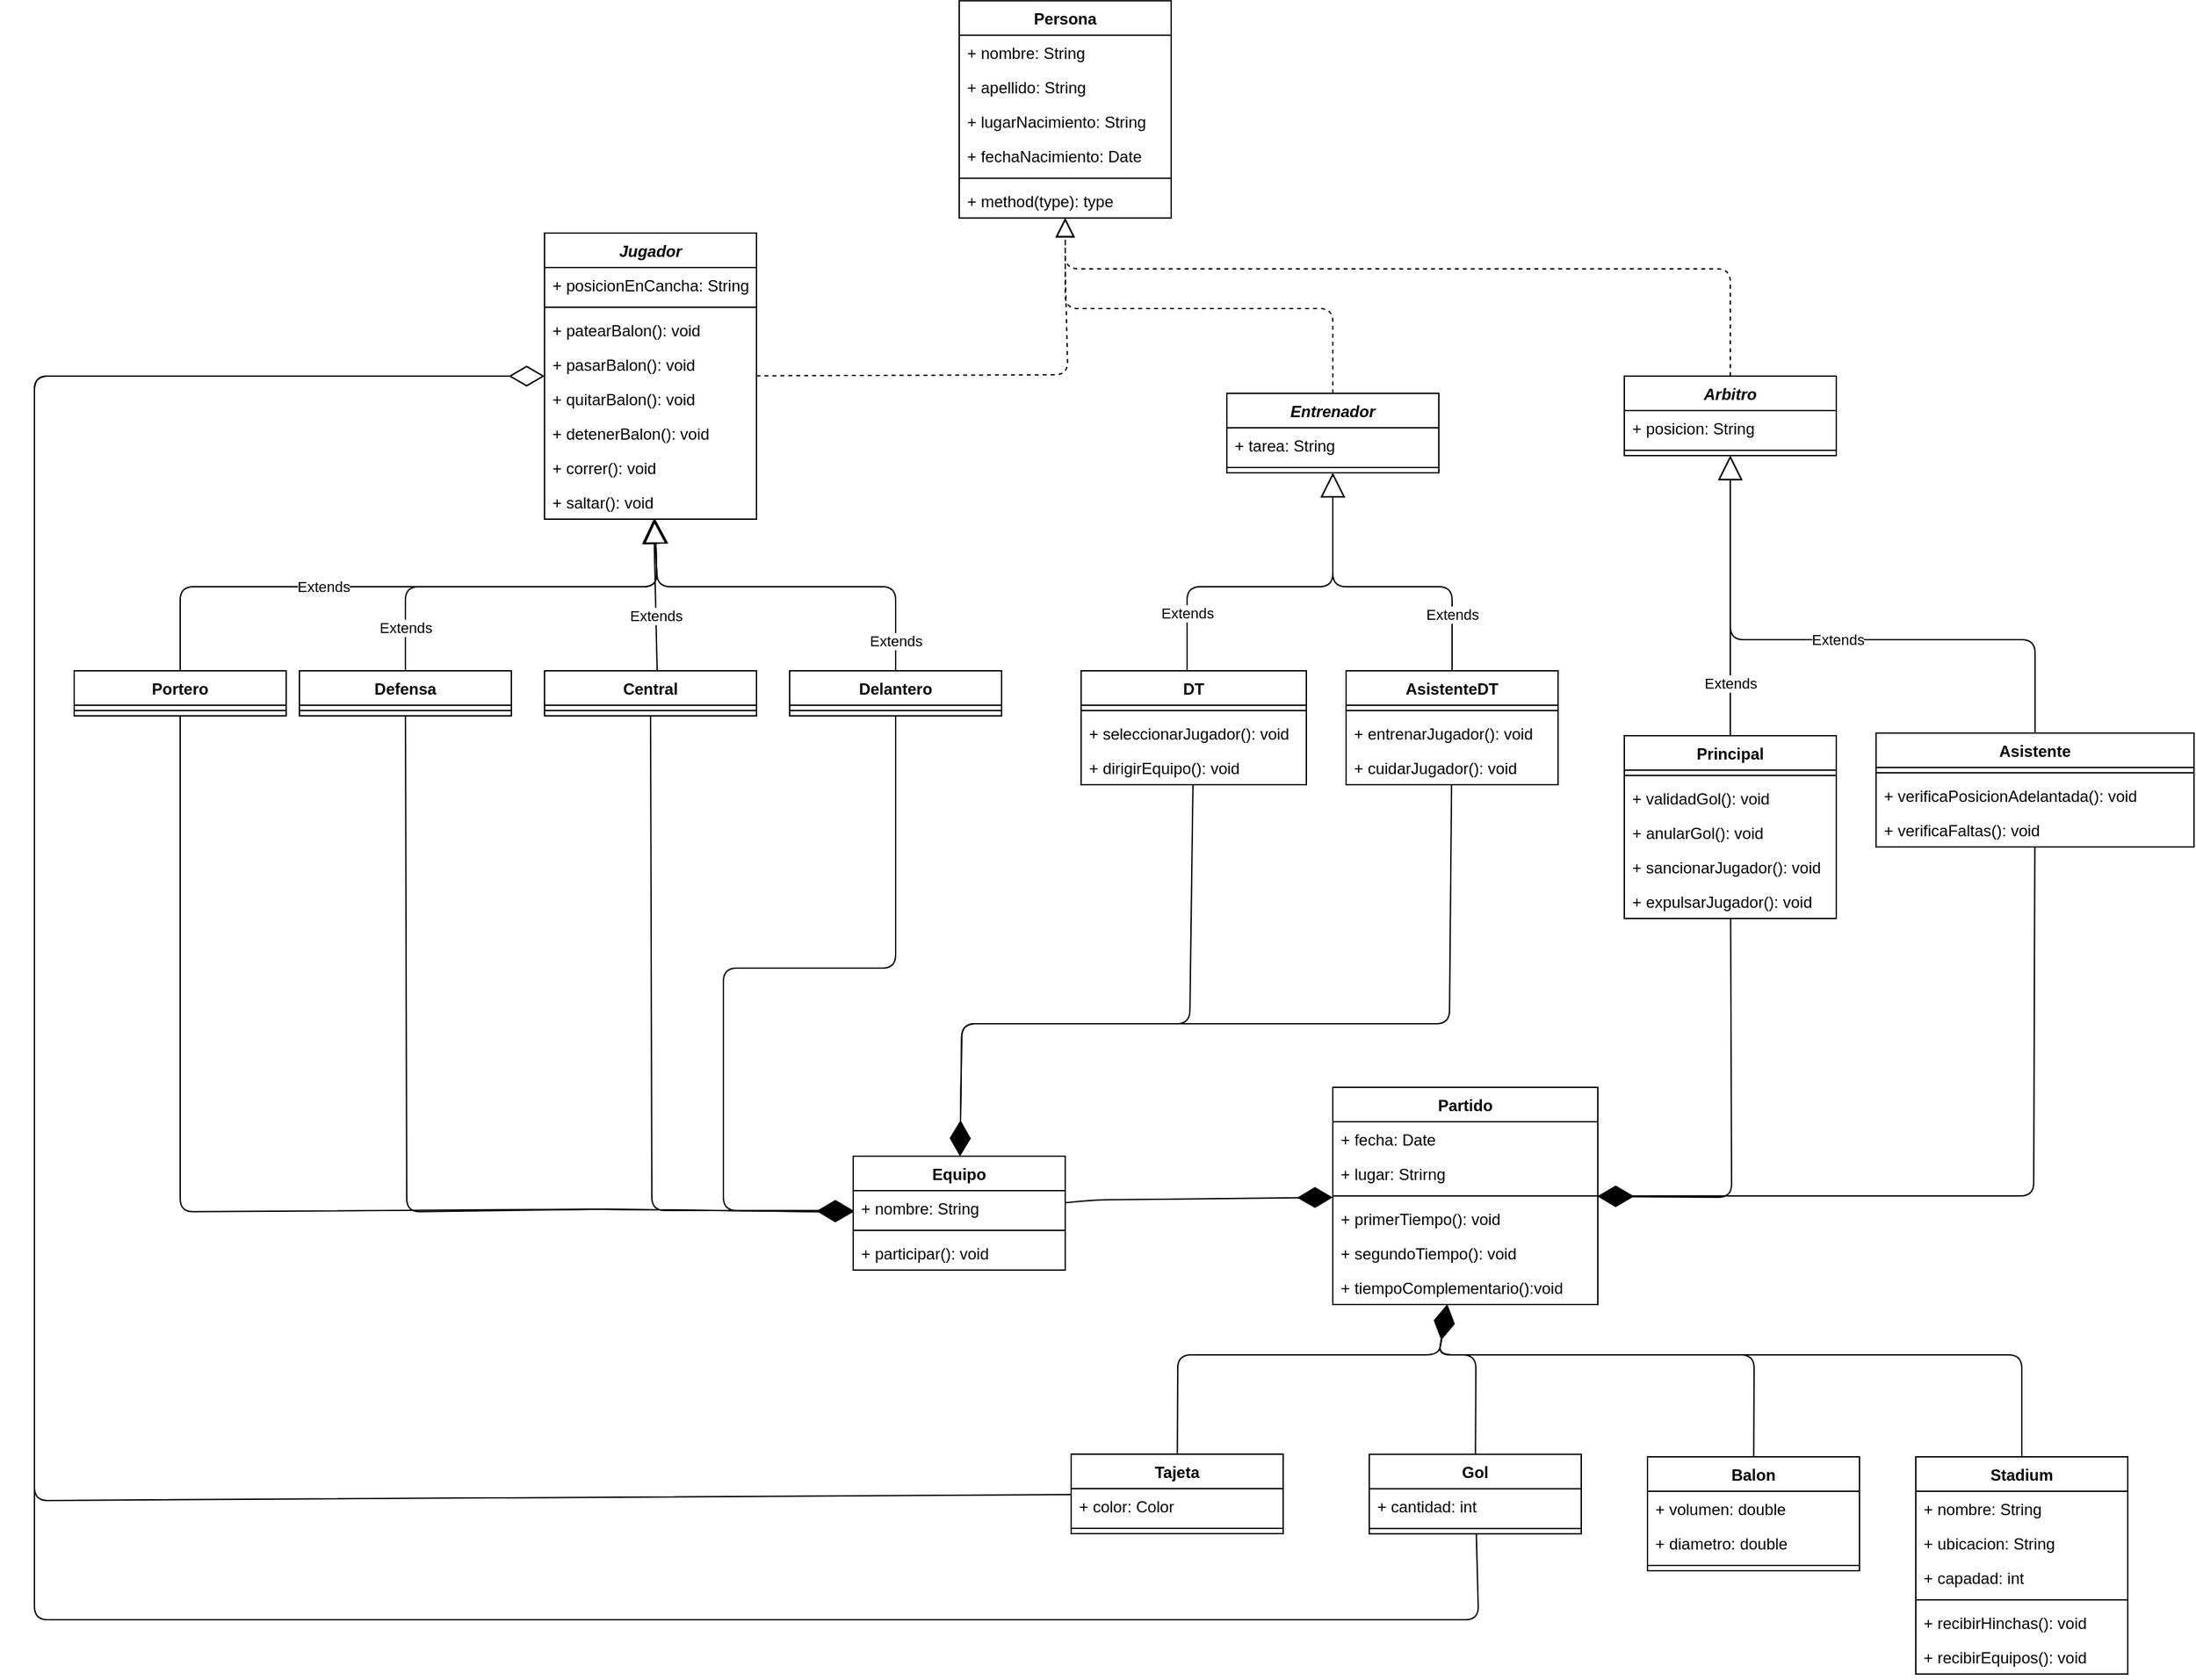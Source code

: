 <mxfile version="10.6.5" type="device"><diagram id="1Qll94irQlLaDK-yKvPf" name="Page-1"><mxGraphModel dx="1838" dy="1612" grid="1" gridSize="10" guides="1" tooltips="1" connect="1" arrows="1" fold="1" page="1" pageScale="1" pageWidth="850" pageHeight="1100" math="0" shadow="0"><root><mxCell id="0"/><mxCell id="1" parent="0"/><mxCell id="-spkVrVUFdyHDvmwKuo5-1" value="Jugador" style="swimlane;fontStyle=3;align=center;verticalAlign=top;childLayout=stackLayout;horizontal=1;startSize=26;horizontalStack=0;resizeParent=1;resizeParentMax=0;resizeLast=0;collapsible=1;marginBottom=0;" parent="1" vertex="1"><mxGeometry x="-155" y="-87" width="160" height="216" as="geometry"/></mxCell><mxCell id="-spkVrVUFdyHDvmwKuo5-2" value="+ posicionEnCancha: String" style="text;strokeColor=none;fillColor=none;align=left;verticalAlign=top;spacingLeft=4;spacingRight=4;overflow=hidden;rotatable=0;points=[[0,0.5],[1,0.5]];portConstraint=eastwest;" parent="-spkVrVUFdyHDvmwKuo5-1" vertex="1"><mxGeometry y="26" width="160" height="26" as="geometry"/></mxCell><mxCell id="-spkVrVUFdyHDvmwKuo5-3" value="" style="line;strokeWidth=1;fillColor=none;align=left;verticalAlign=middle;spacingTop=-1;spacingLeft=3;spacingRight=3;rotatable=0;labelPosition=right;points=[];portConstraint=eastwest;" parent="-spkVrVUFdyHDvmwKuo5-1" vertex="1"><mxGeometry y="52" width="160" height="8" as="geometry"/></mxCell><mxCell id="-spkVrVUFdyHDvmwKuo5-4" value="+ patearBalon(): void" style="text;strokeColor=none;fillColor=none;align=left;verticalAlign=top;spacingLeft=4;spacingRight=4;overflow=hidden;rotatable=0;points=[[0,0.5],[1,0.5]];portConstraint=eastwest;" parent="-spkVrVUFdyHDvmwKuo5-1" vertex="1"><mxGeometry y="60" width="160" height="26" as="geometry"/></mxCell><mxCell id="-spkVrVUFdyHDvmwKuo5-108" value="+ pasarBalon(): void" style="text;strokeColor=none;fillColor=none;align=left;verticalAlign=top;spacingLeft=4;spacingRight=4;overflow=hidden;rotatable=0;points=[[0,0.5],[1,0.5]];portConstraint=eastwest;" parent="-spkVrVUFdyHDvmwKuo5-1" vertex="1"><mxGeometry y="86" width="160" height="26" as="geometry"/></mxCell><mxCell id="O63NAvv4j_iIGAyc5Y3y-27" value="+ quitarBalon(): void" style="text;strokeColor=none;fillColor=none;align=left;verticalAlign=top;spacingLeft=4;spacingRight=4;overflow=hidden;rotatable=0;points=[[0,0.5],[1,0.5]];portConstraint=eastwest;" vertex="1" parent="-spkVrVUFdyHDvmwKuo5-1"><mxGeometry y="112" width="160" height="26" as="geometry"/></mxCell><mxCell id="-spkVrVUFdyHDvmwKuo5-110" value="+ detenerBalon(): void" style="text;strokeColor=none;fillColor=none;align=left;verticalAlign=top;spacingLeft=4;spacingRight=4;overflow=hidden;rotatable=0;points=[[0,0.5],[1,0.5]];portConstraint=eastwest;" parent="-spkVrVUFdyHDvmwKuo5-1" vertex="1"><mxGeometry y="138" width="160" height="26" as="geometry"/></mxCell><mxCell id="-spkVrVUFdyHDvmwKuo5-109" value="+ correr(): void" style="text;strokeColor=none;fillColor=none;align=left;verticalAlign=top;spacingLeft=4;spacingRight=4;overflow=hidden;rotatable=0;points=[[0,0.5],[1,0.5]];portConstraint=eastwest;" parent="-spkVrVUFdyHDvmwKuo5-1" vertex="1"><mxGeometry y="164" width="160" height="26" as="geometry"/></mxCell><mxCell id="O63NAvv4j_iIGAyc5Y3y-23" value="+ saltar(): void" style="text;strokeColor=none;fillColor=none;align=left;verticalAlign=top;spacingLeft=4;spacingRight=4;overflow=hidden;rotatable=0;points=[[0,0.5],[1,0.5]];portConstraint=eastwest;" vertex="1" parent="-spkVrVUFdyHDvmwKuo5-1"><mxGeometry y="190" width="160" height="26" as="geometry"/></mxCell><mxCell id="-spkVrVUFdyHDvmwKuo5-22" value="Balon" style="swimlane;fontStyle=1;align=center;verticalAlign=top;childLayout=stackLayout;horizontal=1;startSize=26;horizontalStack=0;resizeParent=1;resizeParentMax=0;resizeLast=0;collapsible=1;marginBottom=0;" parent="1" vertex="1"><mxGeometry x="677.5" y="837" width="160" height="86" as="geometry"/></mxCell><mxCell id="O63NAvv4j_iIGAyc5Y3y-28" value="+ volumen: double" style="text;strokeColor=none;fillColor=none;align=left;verticalAlign=top;spacingLeft=4;spacingRight=4;overflow=hidden;rotatable=0;points=[[0,0.5],[1,0.5]];portConstraint=eastwest;" vertex="1" parent="-spkVrVUFdyHDvmwKuo5-22"><mxGeometry y="26" width="160" height="26" as="geometry"/></mxCell><mxCell id="-spkVrVUFdyHDvmwKuo5-23" value="+ diametro: double" style="text;strokeColor=none;fillColor=none;align=left;verticalAlign=top;spacingLeft=4;spacingRight=4;overflow=hidden;rotatable=0;points=[[0,0.5],[1,0.5]];portConstraint=eastwest;" parent="-spkVrVUFdyHDvmwKuo5-22" vertex="1"><mxGeometry y="52" width="160" height="26" as="geometry"/></mxCell><mxCell id="-spkVrVUFdyHDvmwKuo5-24" value="" style="line;strokeWidth=1;fillColor=none;align=left;verticalAlign=middle;spacingTop=-1;spacingLeft=3;spacingRight=3;rotatable=0;labelPosition=right;points=[];portConstraint=eastwest;" parent="-spkVrVUFdyHDvmwKuo5-22" vertex="1"><mxGeometry y="78" width="160" height="8" as="geometry"/></mxCell><mxCell id="-spkVrVUFdyHDvmwKuo5-26" value="Stadium" style="swimlane;fontStyle=1;align=center;verticalAlign=top;childLayout=stackLayout;horizontal=1;startSize=26;horizontalStack=0;resizeParent=1;resizeParentMax=0;resizeLast=0;collapsible=1;marginBottom=0;" parent="1" vertex="1"><mxGeometry x="880" y="837" width="160" height="164" as="geometry"/></mxCell><mxCell id="-spkVrVUFdyHDvmwKuo5-27" value="+ nombre: String" style="text;strokeColor=none;fillColor=none;align=left;verticalAlign=top;spacingLeft=4;spacingRight=4;overflow=hidden;rotatable=0;points=[[0,0.5],[1,0.5]];portConstraint=eastwest;" parent="-spkVrVUFdyHDvmwKuo5-26" vertex="1"><mxGeometry y="26" width="160" height="26" as="geometry"/></mxCell><mxCell id="O63NAvv4j_iIGAyc5Y3y-16" value="+ ubicacion: String" style="text;strokeColor=none;fillColor=none;align=left;verticalAlign=top;spacingLeft=4;spacingRight=4;overflow=hidden;rotatable=0;points=[[0,0.5],[1,0.5]];portConstraint=eastwest;" vertex="1" parent="-spkVrVUFdyHDvmwKuo5-26"><mxGeometry y="52" width="160" height="26" as="geometry"/></mxCell><mxCell id="O63NAvv4j_iIGAyc5Y3y-15" value="+ capadad: int" style="text;strokeColor=none;fillColor=none;align=left;verticalAlign=top;spacingLeft=4;spacingRight=4;overflow=hidden;rotatable=0;points=[[0,0.5],[1,0.5]];portConstraint=eastwest;" vertex="1" parent="-spkVrVUFdyHDvmwKuo5-26"><mxGeometry y="78" width="160" height="26" as="geometry"/></mxCell><mxCell id="-spkVrVUFdyHDvmwKuo5-28" value="" style="line;strokeWidth=1;fillColor=none;align=left;verticalAlign=middle;spacingTop=-1;spacingLeft=3;spacingRight=3;rotatable=0;labelPosition=right;points=[];portConstraint=eastwest;" parent="-spkVrVUFdyHDvmwKuo5-26" vertex="1"><mxGeometry y="104" width="160" height="8" as="geometry"/></mxCell><mxCell id="O63NAvv4j_iIGAyc5Y3y-29" value="+ recibirHinchas(): void" style="text;strokeColor=none;fillColor=none;align=left;verticalAlign=top;spacingLeft=4;spacingRight=4;overflow=hidden;rotatable=0;points=[[0,0.5],[1,0.5]];portConstraint=eastwest;" vertex="1" parent="-spkVrVUFdyHDvmwKuo5-26"><mxGeometry y="112" width="160" height="26" as="geometry"/></mxCell><mxCell id="-spkVrVUFdyHDvmwKuo5-29" value="+ recibirEquipos(): void" style="text;strokeColor=none;fillColor=none;align=left;verticalAlign=top;spacingLeft=4;spacingRight=4;overflow=hidden;rotatable=0;points=[[0,0.5],[1,0.5]];portConstraint=eastwest;" parent="-spkVrVUFdyHDvmwKuo5-26" vertex="1"><mxGeometry y="138" width="160" height="26" as="geometry"/></mxCell><mxCell id="-spkVrVUFdyHDvmwKuo5-30" value="Equipo" style="swimlane;fontStyle=1;align=center;verticalAlign=top;childLayout=stackLayout;horizontal=1;startSize=26;horizontalStack=0;resizeParent=1;resizeParentMax=0;resizeLast=0;collapsible=1;marginBottom=0;" parent="1" vertex="1"><mxGeometry x="78" y="610" width="160" height="86" as="geometry"/></mxCell><mxCell id="-spkVrVUFdyHDvmwKuo5-31" value="+ nombre: String" style="text;strokeColor=none;fillColor=none;align=left;verticalAlign=top;spacingLeft=4;spacingRight=4;overflow=hidden;rotatable=0;points=[[0,0.5],[1,0.5]];portConstraint=eastwest;" parent="-spkVrVUFdyHDvmwKuo5-30" vertex="1"><mxGeometry y="26" width="160" height="26" as="geometry"/></mxCell><mxCell id="-spkVrVUFdyHDvmwKuo5-32" value="" style="line;strokeWidth=1;fillColor=none;align=left;verticalAlign=middle;spacingTop=-1;spacingLeft=3;spacingRight=3;rotatable=0;labelPosition=right;points=[];portConstraint=eastwest;" parent="-spkVrVUFdyHDvmwKuo5-30" vertex="1"><mxGeometry y="52" width="160" height="8" as="geometry"/></mxCell><mxCell id="-spkVrVUFdyHDvmwKuo5-33" value="+ participar(): void" style="text;strokeColor=none;fillColor=none;align=left;verticalAlign=top;spacingLeft=4;spacingRight=4;overflow=hidden;rotatable=0;points=[[0,0.5],[1,0.5]];portConstraint=eastwest;" parent="-spkVrVUFdyHDvmwKuo5-30" vertex="1"><mxGeometry y="60" width="160" height="26" as="geometry"/></mxCell><mxCell id="-spkVrVUFdyHDvmwKuo5-34" value="Persona" style="swimlane;fontStyle=1;align=center;verticalAlign=top;childLayout=stackLayout;horizontal=1;startSize=26;horizontalStack=0;resizeParent=1;resizeParentMax=0;resizeLast=0;collapsible=1;marginBottom=0;" parent="1" vertex="1"><mxGeometry x="158" y="-262.353" width="160" height="164" as="geometry"/></mxCell><mxCell id="-spkVrVUFdyHDvmwKuo5-35" value="+ nombre: String" style="text;strokeColor=none;fillColor=none;align=left;verticalAlign=top;spacingLeft=4;spacingRight=4;overflow=hidden;rotatable=0;points=[[0,0.5],[1,0.5]];portConstraint=eastwest;" parent="-spkVrVUFdyHDvmwKuo5-34" vertex="1"><mxGeometry y="26" width="160" height="26" as="geometry"/></mxCell><mxCell id="-spkVrVUFdyHDvmwKuo5-38" value="+ apellido: String&#10;" style="text;strokeColor=none;fillColor=none;align=left;verticalAlign=top;spacingLeft=4;spacingRight=4;overflow=hidden;rotatable=0;points=[[0,0.5],[1,0.5]];portConstraint=eastwest;" parent="-spkVrVUFdyHDvmwKuo5-34" vertex="1"><mxGeometry y="52" width="160" height="26" as="geometry"/></mxCell><mxCell id="-spkVrVUFdyHDvmwKuo5-39" value="+ lugarNacimiento: String" style="text;strokeColor=none;fillColor=none;align=left;verticalAlign=top;spacingLeft=4;spacingRight=4;overflow=hidden;rotatable=0;points=[[0,0.5],[1,0.5]];portConstraint=eastwest;" parent="-spkVrVUFdyHDvmwKuo5-34" vertex="1"><mxGeometry y="78" width="160" height="26" as="geometry"/></mxCell><mxCell id="-spkVrVUFdyHDvmwKuo5-40" value="+ fechaNacimiento: Date" style="text;strokeColor=none;fillColor=none;align=left;verticalAlign=top;spacingLeft=4;spacingRight=4;overflow=hidden;rotatable=0;points=[[0,0.5],[1,0.5]];portConstraint=eastwest;" parent="-spkVrVUFdyHDvmwKuo5-34" vertex="1"><mxGeometry y="104" width="160" height="26" as="geometry"/></mxCell><mxCell id="-spkVrVUFdyHDvmwKuo5-36" value="" style="line;strokeWidth=1;fillColor=none;align=left;verticalAlign=middle;spacingTop=-1;spacingLeft=3;spacingRight=3;rotatable=0;labelPosition=right;points=[];portConstraint=eastwest;" parent="-spkVrVUFdyHDvmwKuo5-34" vertex="1"><mxGeometry y="130" width="160" height="8" as="geometry"/></mxCell><mxCell id="-spkVrVUFdyHDvmwKuo5-37" value="+ method(type): type" style="text;strokeColor=none;fillColor=none;align=left;verticalAlign=top;spacingLeft=4;spacingRight=4;overflow=hidden;rotatable=0;points=[[0,0.5],[1,0.5]];portConstraint=eastwest;" parent="-spkVrVUFdyHDvmwKuo5-34" vertex="1"><mxGeometry y="138" width="160" height="26" as="geometry"/></mxCell><mxCell id="-spkVrVUFdyHDvmwKuo5-42" value="Arbitro" style="swimlane;fontStyle=3;align=center;verticalAlign=top;childLayout=stackLayout;horizontal=1;startSize=26;horizontalStack=0;resizeParent=1;resizeParentMax=0;resizeLast=0;collapsible=1;marginBottom=0;" parent="1" vertex="1"><mxGeometry x="660" y="21" width="160" height="60" as="geometry"/></mxCell><mxCell id="-spkVrVUFdyHDvmwKuo5-43" value="+ posicion: String" style="text;strokeColor=none;fillColor=none;align=left;verticalAlign=top;spacingLeft=4;spacingRight=4;overflow=hidden;rotatable=0;points=[[0,0.5],[1,0.5]];portConstraint=eastwest;" parent="-spkVrVUFdyHDvmwKuo5-42" vertex="1"><mxGeometry y="26" width="160" height="26" as="geometry"/></mxCell><mxCell id="-spkVrVUFdyHDvmwKuo5-44" value="" style="line;strokeWidth=1;fillColor=none;align=left;verticalAlign=middle;spacingTop=-1;spacingLeft=3;spacingRight=3;rotatable=0;labelPosition=right;points=[];portConstraint=eastwest;" parent="-spkVrVUFdyHDvmwKuo5-42" vertex="1"><mxGeometry y="52" width="160" height="8" as="geometry"/></mxCell><mxCell id="-spkVrVUFdyHDvmwKuo5-47" value="Entrenador" style="swimlane;fontStyle=3;align=center;verticalAlign=top;childLayout=stackLayout;horizontal=1;startSize=26;horizontalStack=0;resizeParent=1;resizeParentMax=0;resizeLast=0;collapsible=1;marginBottom=0;" parent="1" vertex="1"><mxGeometry x="360" y="34" width="160" height="60" as="geometry"/></mxCell><mxCell id="-spkVrVUFdyHDvmwKuo5-48" value="+ tarea: String" style="text;strokeColor=none;fillColor=none;align=left;verticalAlign=top;spacingLeft=4;spacingRight=4;overflow=hidden;rotatable=0;points=[[0,0.5],[1,0.5]];portConstraint=eastwest;" parent="-spkVrVUFdyHDvmwKuo5-47" vertex="1"><mxGeometry y="26" width="160" height="26" as="geometry"/></mxCell><mxCell id="-spkVrVUFdyHDvmwKuo5-49" value="" style="line;strokeWidth=1;fillColor=none;align=left;verticalAlign=middle;spacingTop=-1;spacingLeft=3;spacingRight=3;rotatable=0;labelPosition=right;points=[];portConstraint=eastwest;" parent="-spkVrVUFdyHDvmwKuo5-47" vertex="1"><mxGeometry y="52" width="160" height="8" as="geometry"/></mxCell><mxCell id="-spkVrVUFdyHDvmwKuo5-55" value="Gol" style="swimlane;fontStyle=1;align=center;verticalAlign=top;childLayout=stackLayout;horizontal=1;startSize=26;horizontalStack=0;resizeParent=1;resizeParentMax=0;resizeLast=0;collapsible=1;marginBottom=0;" parent="1" vertex="1"><mxGeometry x="467.5" y="835.167" width="160" height="60" as="geometry"/></mxCell><mxCell id="-spkVrVUFdyHDvmwKuo5-56" value="+ cantidad: int" style="text;strokeColor=none;fillColor=none;align=left;verticalAlign=top;spacingLeft=4;spacingRight=4;overflow=hidden;rotatable=0;points=[[0,0.5],[1,0.5]];portConstraint=eastwest;" parent="-spkVrVUFdyHDvmwKuo5-55" vertex="1"><mxGeometry y="26" width="160" height="26" as="geometry"/></mxCell><mxCell id="-spkVrVUFdyHDvmwKuo5-57" value="" style="line;strokeWidth=1;fillColor=none;align=left;verticalAlign=middle;spacingTop=-1;spacingLeft=3;spacingRight=3;rotatable=0;labelPosition=right;points=[];portConstraint=eastwest;" parent="-spkVrVUFdyHDvmwKuo5-55" vertex="1"><mxGeometry y="52" width="160" height="8" as="geometry"/></mxCell><mxCell id="-spkVrVUFdyHDvmwKuo5-59" value="Tajeta" style="swimlane;fontStyle=1;align=center;verticalAlign=top;childLayout=stackLayout;horizontal=1;startSize=26;horizontalStack=0;resizeParent=1;resizeParentMax=0;resizeLast=0;collapsible=1;marginBottom=0;" parent="1" vertex="1"><mxGeometry x="242.5" y="835" width="160" height="60" as="geometry"/></mxCell><mxCell id="-spkVrVUFdyHDvmwKuo5-60" value="+ color: Color" style="text;strokeColor=none;fillColor=none;align=left;verticalAlign=top;spacingLeft=4;spacingRight=4;overflow=hidden;rotatable=0;points=[[0,0.5],[1,0.5]];portConstraint=eastwest;" parent="-spkVrVUFdyHDvmwKuo5-59" vertex="1"><mxGeometry y="26" width="160" height="26" as="geometry"/></mxCell><mxCell id="-spkVrVUFdyHDvmwKuo5-61" value="" style="line;strokeWidth=1;fillColor=none;align=left;verticalAlign=middle;spacingTop=-1;spacingLeft=3;spacingRight=3;rotatable=0;labelPosition=right;points=[];portConstraint=eastwest;" parent="-spkVrVUFdyHDvmwKuo5-59" vertex="1"><mxGeometry y="52" width="160" height="8" as="geometry"/></mxCell><mxCell id="-spkVrVUFdyHDvmwKuo5-63" value="" style="endArrow=block;dashed=1;endFill=0;endSize=12;html=1;" parent="1" source="-spkVrVUFdyHDvmwKuo5-1" target="-spkVrVUFdyHDvmwKuo5-34" edge="1"><mxGeometry width="160" relative="1" as="geometry"><mxPoint x="160" y="-30" as="sourcePoint"/><mxPoint x="320" y="-30" as="targetPoint"/><Array as="points"><mxPoint x="240" y="20"/><mxPoint x="238" y="-60"/></Array></mxGeometry></mxCell><mxCell id="-spkVrVUFdyHDvmwKuo5-77" value="" style="endArrow=block;dashed=1;endFill=0;endSize=12;html=1;" parent="1" source="-spkVrVUFdyHDvmwKuo5-42" target="-spkVrVUFdyHDvmwKuo5-34" edge="1"><mxGeometry width="160" relative="1" as="geometry"><mxPoint x="580" y="250" as="sourcePoint"/><mxPoint x="740" y="250" as="targetPoint"/><Array as="points"><mxPoint x="740" y="-60"/><mxPoint x="680" y="-60"/><mxPoint x="238" y="-60"/></Array></mxGeometry></mxCell><mxCell id="-spkVrVUFdyHDvmwKuo5-78" value="Principal" style="swimlane;fontStyle=1;align=center;verticalAlign=top;childLayout=stackLayout;horizontal=1;startSize=26;horizontalStack=0;resizeParent=1;resizeParentMax=0;resizeLast=0;collapsible=1;marginBottom=0;" parent="1" vertex="1"><mxGeometry x="660" y="292.5" width="160" height="138" as="geometry"/></mxCell><mxCell id="-spkVrVUFdyHDvmwKuo5-80" value="" style="line;strokeWidth=1;fillColor=none;align=left;verticalAlign=middle;spacingTop=-1;spacingLeft=3;spacingRight=3;rotatable=0;labelPosition=right;points=[];portConstraint=eastwest;" parent="-spkVrVUFdyHDvmwKuo5-78" vertex="1"><mxGeometry y="26" width="160" height="8" as="geometry"/></mxCell><mxCell id="-spkVrVUFdyHDvmwKuo5-81" value="+ validadGol(): void" style="text;strokeColor=none;fillColor=none;align=left;verticalAlign=top;spacingLeft=4;spacingRight=4;overflow=hidden;rotatable=0;points=[[0,0.5],[1,0.5]];portConstraint=eastwest;" parent="-spkVrVUFdyHDvmwKuo5-78" vertex="1"><mxGeometry y="34" width="160" height="26" as="geometry"/></mxCell><mxCell id="O63NAvv4j_iIGAyc5Y3y-30" value="+ anularGol(): void" style="text;strokeColor=none;fillColor=none;align=left;verticalAlign=top;spacingLeft=4;spacingRight=4;overflow=hidden;rotatable=0;points=[[0,0.5],[1,0.5]];portConstraint=eastwest;" vertex="1" parent="-spkVrVUFdyHDvmwKuo5-78"><mxGeometry y="60" width="160" height="26" as="geometry"/></mxCell><mxCell id="O63NAvv4j_iIGAyc5Y3y-32" value="+ sancionarJugador(): void" style="text;strokeColor=none;fillColor=none;align=left;verticalAlign=top;spacingLeft=4;spacingRight=4;overflow=hidden;rotatable=0;points=[[0,0.5],[1,0.5]];portConstraint=eastwest;" vertex="1" parent="-spkVrVUFdyHDvmwKuo5-78"><mxGeometry y="86" width="160" height="26" as="geometry"/></mxCell><mxCell id="O63NAvv4j_iIGAyc5Y3y-31" value="+ expulsarJugador(): void" style="text;strokeColor=none;fillColor=none;align=left;verticalAlign=top;spacingLeft=4;spacingRight=4;overflow=hidden;rotatable=0;points=[[0,0.5],[1,0.5]];portConstraint=eastwest;" vertex="1" parent="-spkVrVUFdyHDvmwKuo5-78"><mxGeometry y="112" width="160" height="26" as="geometry"/></mxCell><mxCell id="-spkVrVUFdyHDvmwKuo5-82" value="Asistente" style="swimlane;fontStyle=1;align=center;verticalAlign=top;childLayout=stackLayout;horizontal=1;startSize=26;horizontalStack=0;resizeParent=1;resizeParentMax=0;resizeLast=0;collapsible=1;marginBottom=0;" parent="1" vertex="1"><mxGeometry x="850" y="290.5" width="240" height="86" as="geometry"/></mxCell><mxCell id="-spkVrVUFdyHDvmwKuo5-84" value="" style="line;strokeWidth=1;fillColor=none;align=left;verticalAlign=middle;spacingTop=-1;spacingLeft=3;spacingRight=3;rotatable=0;labelPosition=right;points=[];portConstraint=eastwest;" parent="-spkVrVUFdyHDvmwKuo5-82" vertex="1"><mxGeometry y="26" width="240" height="8" as="geometry"/></mxCell><mxCell id="-spkVrVUFdyHDvmwKuo5-85" value="+ verificaPosicionAdelantada(): void" style="text;strokeColor=none;fillColor=none;align=left;verticalAlign=top;spacingLeft=4;spacingRight=4;overflow=hidden;rotatable=0;points=[[0,0.5],[1,0.5]];portConstraint=eastwest;" parent="-spkVrVUFdyHDvmwKuo5-82" vertex="1"><mxGeometry y="34" width="240" height="26" as="geometry"/></mxCell><mxCell id="O63NAvv4j_iIGAyc5Y3y-33" value="+ verificaFaltas(): void" style="text;strokeColor=none;fillColor=none;align=left;verticalAlign=top;spacingLeft=4;spacingRight=4;overflow=hidden;rotatable=0;points=[[0,0.5],[1,0.5]];portConstraint=eastwest;" vertex="1" parent="-spkVrVUFdyHDvmwKuo5-82"><mxGeometry y="60" width="240" height="26" as="geometry"/></mxCell><mxCell id="-spkVrVUFdyHDvmwKuo5-86" value="Extends" style="endArrow=block;endSize=16;endFill=0;html=1;" parent="1" source="-spkVrVUFdyHDvmwKuo5-78" target="-spkVrVUFdyHDvmwKuo5-42" edge="1"><mxGeometry x="-0.614" width="160" relative="1" as="geometry"><mxPoint x="630" y="254" as="sourcePoint"/><mxPoint x="790" y="254" as="targetPoint"/><mxPoint y="1" as="offset"/></mxGeometry></mxCell><mxCell id="-spkVrVUFdyHDvmwKuo5-87" value="Extends" style="endArrow=block;endSize=16;endFill=0;html=1;" parent="1" source="-spkVrVUFdyHDvmwKuo5-82" target="-spkVrVUFdyHDvmwKuo5-42" edge="1"><mxGeometry width="160" relative="1" as="geometry"><mxPoint x="620" y="254" as="sourcePoint"/><mxPoint x="780" y="254" as="targetPoint"/><Array as="points"><mxPoint x="970" y="220"/><mxPoint x="740" y="220"/></Array></mxGeometry></mxCell><mxCell id="-spkVrVUFdyHDvmwKuo5-88" value="" style="endArrow=block;dashed=1;endFill=0;endSize=12;html=1;" parent="1" source="-spkVrVUFdyHDvmwKuo5-47" target="-spkVrVUFdyHDvmwKuo5-34" edge="1"><mxGeometry width="160" relative="1" as="geometry"><mxPoint x="330" y="260" as="sourcePoint"/><mxPoint x="490" y="260" as="targetPoint"/><Array as="points"><mxPoint x="440" y="-30"/><mxPoint x="238" y="-30"/></Array></mxGeometry></mxCell><mxCell id="-spkVrVUFdyHDvmwKuo5-89" value="DT" style="swimlane;fontStyle=1;align=center;verticalAlign=top;childLayout=stackLayout;horizontal=1;startSize=26;horizontalStack=0;resizeParent=1;resizeParentMax=0;resizeLast=0;collapsible=1;marginBottom=0;" parent="1" vertex="1"><mxGeometry x="250" y="243.5" width="170" height="86" as="geometry"/></mxCell><mxCell id="-spkVrVUFdyHDvmwKuo5-91" value="" style="line;strokeWidth=1;fillColor=none;align=left;verticalAlign=middle;spacingTop=-1;spacingLeft=3;spacingRight=3;rotatable=0;labelPosition=right;points=[];portConstraint=eastwest;" parent="-spkVrVUFdyHDvmwKuo5-89" vertex="1"><mxGeometry y="26" width="170" height="8" as="geometry"/></mxCell><mxCell id="O63NAvv4j_iIGAyc5Y3y-34" value="+ seleccionarJugador(): void" style="text;strokeColor=none;fillColor=none;align=left;verticalAlign=top;spacingLeft=4;spacingRight=4;overflow=hidden;rotatable=0;points=[[0,0.5],[1,0.5]];portConstraint=eastwest;" vertex="1" parent="-spkVrVUFdyHDvmwKuo5-89"><mxGeometry y="34" width="170" height="26" as="geometry"/></mxCell><mxCell id="-spkVrVUFdyHDvmwKuo5-92" value="+ dirigirEquipo(): void" style="text;strokeColor=none;fillColor=none;align=left;verticalAlign=top;spacingLeft=4;spacingRight=4;overflow=hidden;rotatable=0;points=[[0,0.5],[1,0.5]];portConstraint=eastwest;" parent="-spkVrVUFdyHDvmwKuo5-89" vertex="1"><mxGeometry y="60" width="170" height="26" as="geometry"/></mxCell><mxCell id="-spkVrVUFdyHDvmwKuo5-93" value="AsistenteDT" style="swimlane;fontStyle=1;align=center;verticalAlign=top;childLayout=stackLayout;horizontal=1;startSize=26;horizontalStack=0;resizeParent=1;resizeParentMax=0;resizeLast=0;collapsible=1;marginBottom=0;" parent="1" vertex="1"><mxGeometry x="450" y="243.5" width="160" height="86" as="geometry"/></mxCell><mxCell id="-spkVrVUFdyHDvmwKuo5-95" value="" style="line;strokeWidth=1;fillColor=none;align=left;verticalAlign=middle;spacingTop=-1;spacingLeft=3;spacingRight=3;rotatable=0;labelPosition=right;points=[];portConstraint=eastwest;" parent="-spkVrVUFdyHDvmwKuo5-93" vertex="1"><mxGeometry y="26" width="160" height="8" as="geometry"/></mxCell><mxCell id="O63NAvv4j_iIGAyc5Y3y-35" value="+ entrenarJugador(): void" style="text;strokeColor=none;fillColor=none;align=left;verticalAlign=top;spacingLeft=4;spacingRight=4;overflow=hidden;rotatable=0;points=[[0,0.5],[1,0.5]];portConstraint=eastwest;" vertex="1" parent="-spkVrVUFdyHDvmwKuo5-93"><mxGeometry y="34" width="160" height="26" as="geometry"/></mxCell><mxCell id="-spkVrVUFdyHDvmwKuo5-96" value="+ cuidarJugador(): void" style="text;strokeColor=none;fillColor=none;align=left;verticalAlign=top;spacingLeft=4;spacingRight=4;overflow=hidden;rotatable=0;points=[[0,0.5],[1,0.5]];portConstraint=eastwest;" parent="-spkVrVUFdyHDvmwKuo5-93" vertex="1"><mxGeometry y="60" width="160" height="26" as="geometry"/></mxCell><mxCell id="-spkVrVUFdyHDvmwKuo5-97" value="Extends" style="endArrow=block;endSize=16;endFill=0;html=1;" parent="1" target="-spkVrVUFdyHDvmwKuo5-47" edge="1"><mxGeometry x="-0.661" width="160" relative="1" as="geometry"><mxPoint x="330" y="244" as="sourcePoint"/><mxPoint x="510" y="220" as="targetPoint"/><Array as="points"><mxPoint x="330" y="180"/><mxPoint x="440" y="180"/></Array><mxPoint as="offset"/></mxGeometry></mxCell><mxCell id="-spkVrVUFdyHDvmwKuo5-98" value="Extends" style="endArrow=block;endSize=16;endFill=0;html=1;" parent="1" target="-spkVrVUFdyHDvmwKuo5-47" edge="1"><mxGeometry x="-0.637" width="160" relative="1" as="geometry"><mxPoint x="530" y="243.5" as="sourcePoint"/><mxPoint x="440" y="174.5" as="targetPoint"/><Array as="points"><mxPoint x="530" y="180"/><mxPoint x="440" y="180"/></Array><mxPoint y="1" as="offset"/></mxGeometry></mxCell><mxCell id="-spkVrVUFdyHDvmwKuo5-101" value="" style="endArrow=diamondThin;endFill=1;endSize=24;html=1;" parent="1" source="-spkVrVUFdyHDvmwKuo5-5" target="-spkVrVUFdyHDvmwKuo5-30" edge="1"><mxGeometry width="160" relative="1" as="geometry"><mxPoint x="-210" y="520" as="sourcePoint"/><mxPoint x="-50" y="520" as="targetPoint"/><Array as="points"><mxPoint x="-430" y="652"/><mxPoint x="-120" y="650"/></Array></mxGeometry></mxCell><mxCell id="-spkVrVUFdyHDvmwKuo5-102" value="" style="endArrow=diamondThin;endFill=1;endSize=24;html=1;" parent="1" source="-spkVrVUFdyHDvmwKuo5-10" target="-spkVrVUFdyHDvmwKuo5-30" edge="1"><mxGeometry width="160" relative="1" as="geometry"><mxPoint x="-230" y="590" as="sourcePoint"/><mxPoint x="-70" y="590" as="targetPoint"/><Array as="points"><mxPoint x="-259" y="652"/><mxPoint x="-110" y="650"/></Array></mxGeometry></mxCell><mxCell id="-spkVrVUFdyHDvmwKuo5-103" value="" style="endArrow=diamondThin;endFill=1;endSize=24;html=1;" parent="1" source="-spkVrVUFdyHDvmwKuo5-14" edge="1"><mxGeometry width="160" relative="1" as="geometry"><mxPoint x="-74.883" y="327.5" as="sourcePoint"/><mxPoint x="78" y="651" as="targetPoint"/><Array as="points"><mxPoint x="-74" y="651"/><mxPoint y="651"/></Array></mxGeometry></mxCell><mxCell id="-spkVrVUFdyHDvmwKuo5-105" value="" style="endArrow=diamondThin;endFill=1;endSize=24;html=1;" parent="1" source="-spkVrVUFdyHDvmwKuo5-89" target="-spkVrVUFdyHDvmwKuo5-30" edge="1"><mxGeometry width="160" relative="1" as="geometry"><mxPoint x="-140" y="670" as="sourcePoint"/><mxPoint x="20" y="670" as="targetPoint"/><Array as="points"><mxPoint x="332" y="510"/><mxPoint x="160" y="510"/></Array></mxGeometry></mxCell><mxCell id="-spkVrVUFdyHDvmwKuo5-106" value="" style="endArrow=diamondThin;endFill=1;endSize=24;html=1;" parent="1" source="-spkVrVUFdyHDvmwKuo5-93" target="-spkVrVUFdyHDvmwKuo5-30" edge="1"><mxGeometry width="160" relative="1" as="geometry"><mxPoint x="-150" y="660" as="sourcePoint"/><mxPoint x="10" y="660" as="targetPoint"/><Array as="points"><mxPoint x="528" y="510"/><mxPoint x="160" y="510"/></Array></mxGeometry></mxCell><mxCell id="-spkVrVUFdyHDvmwKuo5-107" value="" style="endArrow=diamondThin;endFill=1;endSize=24;html=1;" parent="1" source="-spkVrVUFdyHDvmwKuo5-18" edge="1"><mxGeometry width="160" relative="1" as="geometry"><mxPoint x="110" y="327.5" as="sourcePoint"/><mxPoint x="78" y="651" as="targetPoint"/><Array as="points"><mxPoint x="110" y="468"/><mxPoint x="-20" y="468"/><mxPoint x="-20" y="651"/></Array></mxGeometry></mxCell><mxCell id="-spkVrVUFdyHDvmwKuo5-5" value="Portero" style="swimlane;fontStyle=1;align=center;verticalAlign=top;childLayout=stackLayout;horizontal=1;startSize=26;horizontalStack=0;resizeParent=1;resizeParentMax=0;resizeLast=0;collapsible=1;marginBottom=0;flipH=0;" parent="1" vertex="1"><mxGeometry x="-510" y="243.5" width="160" height="34" as="geometry"/></mxCell><mxCell id="-spkVrVUFdyHDvmwKuo5-7" value="" style="line;strokeWidth=1;fillColor=none;align=left;verticalAlign=middle;spacingTop=-1;spacingLeft=3;spacingRight=3;rotatable=0;labelPosition=right;points=[];portConstraint=eastwest;" parent="-spkVrVUFdyHDvmwKuo5-5" vertex="1"><mxGeometry y="26" width="160" height="8" as="geometry"/></mxCell><mxCell id="-spkVrVUFdyHDvmwKuo5-14" value="Central" style="swimlane;fontStyle=1;align=center;verticalAlign=top;childLayout=stackLayout;horizontal=1;startSize=26;horizontalStack=0;resizeParent=1;resizeParentMax=0;resizeLast=0;collapsible=1;marginBottom=0;flipH=0;" parent="1" vertex="1"><mxGeometry x="-155" y="243.5" width="160" height="34" as="geometry"/></mxCell><mxCell id="-spkVrVUFdyHDvmwKuo5-16" value="" style="line;strokeWidth=1;fillColor=none;align=left;verticalAlign=middle;spacingTop=-1;spacingLeft=3;spacingRight=3;rotatable=0;labelPosition=right;points=[];portConstraint=eastwest;" parent="-spkVrVUFdyHDvmwKuo5-14" vertex="1"><mxGeometry y="26" width="160" height="8" as="geometry"/></mxCell><mxCell id="-spkVrVUFdyHDvmwKuo5-18" value="Delantero" style="swimlane;fontStyle=1;align=center;verticalAlign=top;childLayout=stackLayout;horizontal=1;startSize=26;horizontalStack=0;resizeParent=1;resizeParentMax=0;resizeLast=0;collapsible=1;marginBottom=0;flipH=0;" parent="1" vertex="1"><mxGeometry x="30" y="243.5" width="160" height="34" as="geometry"/></mxCell><mxCell id="-spkVrVUFdyHDvmwKuo5-20" value="" style="line;strokeWidth=1;fillColor=none;align=left;verticalAlign=middle;spacingTop=-1;spacingLeft=3;spacingRight=3;rotatable=0;labelPosition=right;points=[];portConstraint=eastwest;" parent="-spkVrVUFdyHDvmwKuo5-18" vertex="1"><mxGeometry y="26" width="160" height="8" as="geometry"/></mxCell><mxCell id="-spkVrVUFdyHDvmwKuo5-10" value="Defensa&#10;" style="swimlane;fontStyle=1;align=center;verticalAlign=top;childLayout=stackLayout;horizontal=1;startSize=26;horizontalStack=0;resizeParent=1;resizeParentMax=0;resizeLast=0;collapsible=1;marginBottom=0;flipH=0;" parent="1" vertex="1"><mxGeometry x="-340" y="243.5" width="160" height="34" as="geometry"/></mxCell><mxCell id="-spkVrVUFdyHDvmwKuo5-12" value="" style="line;strokeWidth=1;fillColor=none;align=left;verticalAlign=middle;spacingTop=-1;spacingLeft=3;spacingRight=3;rotatable=0;labelPosition=right;points=[];portConstraint=eastwest;" parent="-spkVrVUFdyHDvmwKuo5-10" vertex="1"><mxGeometry y="26" width="160" height="8" as="geometry"/></mxCell><mxCell id="O63NAvv4j_iIGAyc5Y3y-5" value="Extends" style="endArrow=block;endSize=16;endFill=0;html=1;" edge="1" parent="1" target="-spkVrVUFdyHDvmwKuo5-1"><mxGeometry x="-0.28" width="160" relative="1" as="geometry"><mxPoint x="-70" y="243" as="sourcePoint"/><mxPoint x="-69.673" y="123.5" as="targetPoint"/><mxPoint as="offset"/></mxGeometry></mxCell><mxCell id="O63NAvv4j_iIGAyc5Y3y-6" value="Partido" style="swimlane;fontStyle=1;align=center;verticalAlign=top;childLayout=stackLayout;horizontal=1;startSize=26;horizontalStack=0;resizeParent=1;resizeParentMax=0;resizeLast=0;collapsible=1;marginBottom=0;" vertex="1" parent="1"><mxGeometry x="440" y="558" width="200" height="164" as="geometry"/></mxCell><mxCell id="O63NAvv4j_iIGAyc5Y3y-24" value="+ fecha: Date" style="text;strokeColor=none;fillColor=none;align=left;verticalAlign=top;spacingLeft=4;spacingRight=4;overflow=hidden;rotatable=0;points=[[0,0.5],[1,0.5]];portConstraint=eastwest;" vertex="1" parent="O63NAvv4j_iIGAyc5Y3y-6"><mxGeometry y="26" width="200" height="26" as="geometry"/></mxCell><mxCell id="O63NAvv4j_iIGAyc5Y3y-7" value="+ lugar: Strirng" style="text;strokeColor=none;fillColor=none;align=left;verticalAlign=top;spacingLeft=4;spacingRight=4;overflow=hidden;rotatable=0;points=[[0,0.5],[1,0.5]];portConstraint=eastwest;" vertex="1" parent="O63NAvv4j_iIGAyc5Y3y-6"><mxGeometry y="52" width="200" height="26" as="geometry"/></mxCell><mxCell id="O63NAvv4j_iIGAyc5Y3y-8" value="" style="line;strokeWidth=1;fillColor=none;align=left;verticalAlign=middle;spacingTop=-1;spacingLeft=3;spacingRight=3;rotatable=0;labelPosition=right;points=[];portConstraint=eastwest;" vertex="1" parent="O63NAvv4j_iIGAyc5Y3y-6"><mxGeometry y="78" width="200" height="8" as="geometry"/></mxCell><mxCell id="O63NAvv4j_iIGAyc5Y3y-9" value="+ primerTiempo(): void" style="text;strokeColor=none;fillColor=none;align=left;verticalAlign=top;spacingLeft=4;spacingRight=4;overflow=hidden;rotatable=0;points=[[0,0.5],[1,0.5]];portConstraint=eastwest;" vertex="1" parent="O63NAvv4j_iIGAyc5Y3y-6"><mxGeometry y="86" width="200" height="26" as="geometry"/></mxCell><mxCell id="O63NAvv4j_iIGAyc5Y3y-26" value="+ segundoTiempo(): void" style="text;strokeColor=none;fillColor=none;align=left;verticalAlign=top;spacingLeft=4;spacingRight=4;overflow=hidden;rotatable=0;points=[[0,0.5],[1,0.5]];portConstraint=eastwest;" vertex="1" parent="O63NAvv4j_iIGAyc5Y3y-6"><mxGeometry y="112" width="200" height="26" as="geometry"/></mxCell><mxCell id="O63NAvv4j_iIGAyc5Y3y-25" value="+ tiempoComplementario():void" style="text;strokeColor=none;fillColor=none;align=left;verticalAlign=top;spacingLeft=4;spacingRight=4;overflow=hidden;rotatable=0;points=[[0,0.5],[1,0.5]];portConstraint=eastwest;" vertex="1" parent="O63NAvv4j_iIGAyc5Y3y-6"><mxGeometry y="138" width="200" height="26" as="geometry"/></mxCell><mxCell id="O63NAvv4j_iIGAyc5Y3y-10" value="" style="endArrow=diamondThin;endFill=1;endSize=24;html=1;" edge="1" parent="1" source="-spkVrVUFdyHDvmwKuo5-55" target="O63NAvv4j_iIGAyc5Y3y-6"><mxGeometry width="160" relative="1" as="geometry"><mxPoint x="130" y="770" as="sourcePoint"/><mxPoint x="290" y="770" as="targetPoint"/><Array as="points"><mxPoint x="548" y="760"/><mxPoint x="520" y="760"/></Array></mxGeometry></mxCell><mxCell id="O63NAvv4j_iIGAyc5Y3y-11" value="" style="endArrow=diamondThin;endFill=1;endSize=24;html=1;" edge="1" parent="1" source="-spkVrVUFdyHDvmwKuo5-22" target="O63NAvv4j_iIGAyc5Y3y-6"><mxGeometry width="160" relative="1" as="geometry"><mxPoint x="140" y="760" as="sourcePoint"/><mxPoint x="300" y="760" as="targetPoint"/><Array as="points"><mxPoint x="758" y="760"/><mxPoint x="520" y="760"/></Array></mxGeometry></mxCell><mxCell id="O63NAvv4j_iIGAyc5Y3y-13" value="" style="endArrow=diamondThin;endFill=1;endSize=24;html=1;" edge="1" parent="1" source="-spkVrVUFdyHDvmwKuo5-59" target="O63NAvv4j_iIGAyc5Y3y-6"><mxGeometry width="160" relative="1" as="geometry"><mxPoint x="140" y="750" as="sourcePoint"/><mxPoint x="300" y="750" as="targetPoint"/><Array as="points"><mxPoint x="323" y="760"/><mxPoint x="520" y="760"/></Array></mxGeometry></mxCell><mxCell id="O63NAvv4j_iIGAyc5Y3y-14" value="" style="endArrow=diamondThin;endFill=1;endSize=24;html=1;" edge="1" parent="1" source="-spkVrVUFdyHDvmwKuo5-26" target="O63NAvv4j_iIGAyc5Y3y-6"><mxGeometry width="160" relative="1" as="geometry"><mxPoint x="740" y="700" as="sourcePoint"/><mxPoint x="900" y="700" as="targetPoint"/><Array as="points"><mxPoint x="960" y="760"/><mxPoint x="520" y="760"/></Array></mxGeometry></mxCell><mxCell id="O63NAvv4j_iIGAyc5Y3y-17" value="Extends" style="endArrow=block;endSize=16;endFill=0;html=1;" edge="1" parent="1" source="-spkVrVUFdyHDvmwKuo5-5" target="-spkVrVUFdyHDvmwKuo5-1"><mxGeometry x="-0.277" width="160" relative="1" as="geometry"><mxPoint x="-320" y="174" as="sourcePoint"/><mxPoint x="-160" y="174" as="targetPoint"/><Array as="points"><mxPoint x="-430" y="180"/><mxPoint x="-70" y="180"/></Array><mxPoint as="offset"/></mxGeometry></mxCell><mxCell id="O63NAvv4j_iIGAyc5Y3y-18" value="Extends" style="endArrow=block;endSize=16;endFill=0;html=1;" edge="1" parent="1" source="-spkVrVUFdyHDvmwKuo5-10" target="-spkVrVUFdyHDvmwKuo5-1"><mxGeometry x="-0.784" width="160" relative="1" as="geometry"><mxPoint x="-320" y="150" as="sourcePoint"/><mxPoint x="-160" y="150" as="targetPoint"/><Array as="points"><mxPoint x="-260" y="180"/><mxPoint x="-70" y="180"/></Array><mxPoint as="offset"/></mxGeometry></mxCell><mxCell id="O63NAvv4j_iIGAyc5Y3y-19" value="Extends" style="endArrow=block;endSize=16;endFill=0;html=1;" edge="1" parent="1" source="-spkVrVUFdyHDvmwKuo5-18" target="-spkVrVUFdyHDvmwKuo5-1"><mxGeometry x="-0.843" width="160" relative="1" as="geometry"><mxPoint y="180" as="sourcePoint"/><mxPoint x="160" y="180" as="targetPoint"/><Array as="points"><mxPoint x="110" y="180"/><mxPoint x="-70" y="180"/></Array><mxPoint as="offset"/></mxGeometry></mxCell><mxCell id="O63NAvv4j_iIGAyc5Y3y-20" value="" style="endArrow=diamondThin;endFill=1;endSize=24;html=1;" edge="1" parent="1" source="-spkVrVUFdyHDvmwKuo5-30" target="O63NAvv4j_iIGAyc5Y3y-6"><mxGeometry width="160" relative="1" as="geometry"><mxPoint x="780" y="570" as="sourcePoint"/><mxPoint x="940" y="570" as="targetPoint"/><Array as="points"><mxPoint x="260" y="643"/></Array></mxGeometry></mxCell><mxCell id="O63NAvv4j_iIGAyc5Y3y-21" value="" style="endArrow=diamondThin;endFill=1;endSize=24;html=1;" edge="1" parent="1" source="-spkVrVUFdyHDvmwKuo5-78" target="O63NAvv4j_iIGAyc5Y3y-6"><mxGeometry width="160" relative="1" as="geometry"><mxPoint x="670" y="610" as="sourcePoint"/><mxPoint x="830" y="610" as="targetPoint"/><Array as="points"><mxPoint x="741" y="641"/></Array></mxGeometry></mxCell><mxCell id="O63NAvv4j_iIGAyc5Y3y-22" value="" style="endArrow=diamondThin;endFill=1;endSize=24;html=1;" edge="1" parent="1" source="-spkVrVUFdyHDvmwKuo5-82" target="O63NAvv4j_iIGAyc5Y3y-6"><mxGeometry width="160" relative="1" as="geometry"><mxPoint x="710" y="580" as="sourcePoint"/><mxPoint x="870" y="580" as="targetPoint"/><Array as="points"><mxPoint x="969" y="640"/></Array></mxGeometry></mxCell><mxCell id="O63NAvv4j_iIGAyc5Y3y-36" value="" style="endArrow=diamondThin;endFill=0;endSize=24;html=1;" edge="1" parent="1" source="-spkVrVUFdyHDvmwKuo5-59" target="-spkVrVUFdyHDvmwKuo5-1"><mxGeometry width="160" relative="1" as="geometry"><mxPoint x="-540" y="930" as="sourcePoint"/><mxPoint x="-60" y="900" as="targetPoint"/><Array as="points"><mxPoint x="-540" y="870"/><mxPoint x="-540" y="21"/></Array></mxGeometry></mxCell><mxCell id="O63NAvv4j_iIGAyc5Y3y-37" value="" style="endArrow=diamondThin;endFill=0;endSize=24;html=1;" edge="1" parent="1" source="-spkVrVUFdyHDvmwKuo5-55" target="-spkVrVUFdyHDvmwKuo5-1"><mxGeometry width="160" relative="1" as="geometry"><mxPoint x="-580" y="-70" as="sourcePoint"/><mxPoint x="-420" y="-70" as="targetPoint"/><Array as="points"><mxPoint x="550" y="960"/><mxPoint x="-540" y="960"/><mxPoint x="-540" y="21"/></Array></mxGeometry></mxCell></root></mxGraphModel></diagram></mxfile>